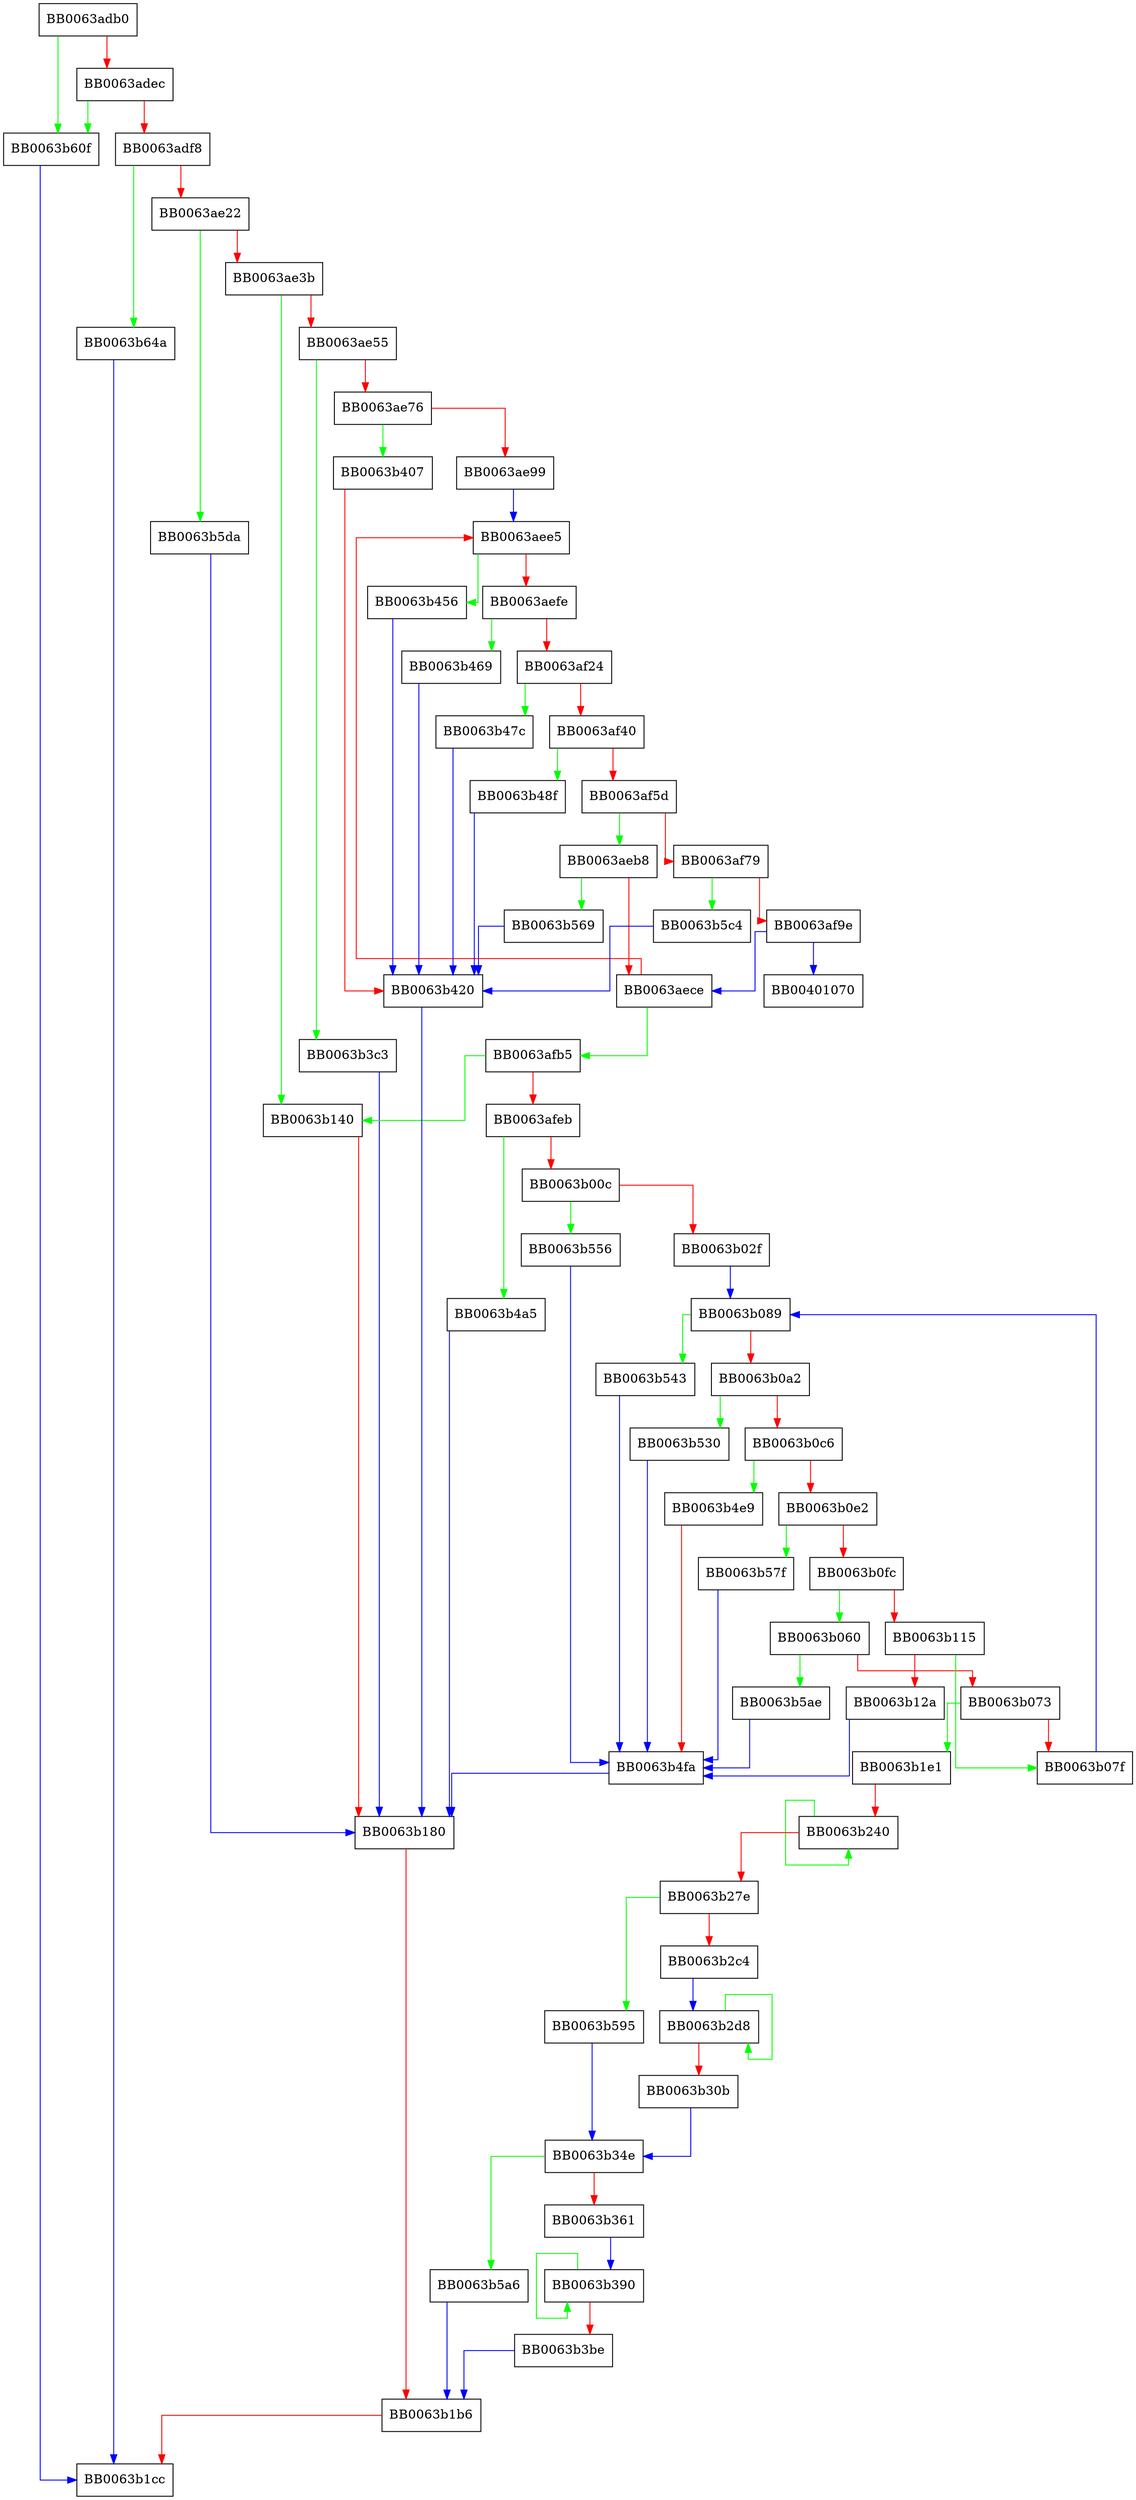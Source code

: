 digraph ossl_rsa_padding_check_PKCS1_type_2 {
  node [shape="box"];
  graph [splines=ortho];
  BB0063adb0 -> BB0063b60f [color="green"];
  BB0063adb0 -> BB0063adec [color="red"];
  BB0063adec -> BB0063b60f [color="green"];
  BB0063adec -> BB0063adf8 [color="red"];
  BB0063adf8 -> BB0063b64a [color="green"];
  BB0063adf8 -> BB0063ae22 [color="red"];
  BB0063ae22 -> BB0063b5da [color="green"];
  BB0063ae22 -> BB0063ae3b [color="red"];
  BB0063ae3b -> BB0063b140 [color="green"];
  BB0063ae3b -> BB0063ae55 [color="red"];
  BB0063ae55 -> BB0063b3c3 [color="green"];
  BB0063ae55 -> BB0063ae76 [color="red"];
  BB0063ae76 -> BB0063b407 [color="green"];
  BB0063ae76 -> BB0063ae99 [color="red"];
  BB0063ae99 -> BB0063aee5 [color="blue"];
  BB0063aeb8 -> BB0063b569 [color="green"];
  BB0063aeb8 -> BB0063aece [color="red"];
  BB0063aece -> BB0063afb5 [color="green"];
  BB0063aece -> BB0063aee5 [color="red"];
  BB0063aee5 -> BB0063b456 [color="green"];
  BB0063aee5 -> BB0063aefe [color="red"];
  BB0063aefe -> BB0063b469 [color="green"];
  BB0063aefe -> BB0063af24 [color="red"];
  BB0063af24 -> BB0063b47c [color="green"];
  BB0063af24 -> BB0063af40 [color="red"];
  BB0063af40 -> BB0063b48f [color="green"];
  BB0063af40 -> BB0063af5d [color="red"];
  BB0063af5d -> BB0063aeb8 [color="green"];
  BB0063af5d -> BB0063af79 [color="red"];
  BB0063af79 -> BB0063b5c4 [color="green"];
  BB0063af79 -> BB0063af9e [color="red"];
  BB0063af9e -> BB00401070 [color="blue"];
  BB0063af9e -> BB0063aece [color="blue"];
  BB0063afb5 -> BB0063b140 [color="green"];
  BB0063afb5 -> BB0063afeb [color="red"];
  BB0063afeb -> BB0063b4a5 [color="green"];
  BB0063afeb -> BB0063b00c [color="red"];
  BB0063b00c -> BB0063b556 [color="green"];
  BB0063b00c -> BB0063b02f [color="red"];
  BB0063b02f -> BB0063b089 [color="blue"];
  BB0063b060 -> BB0063b5ae [color="green"];
  BB0063b060 -> BB0063b073 [color="red"];
  BB0063b073 -> BB0063b1e1 [color="green"];
  BB0063b073 -> BB0063b07f [color="red"];
  BB0063b07f -> BB0063b089 [color="blue"];
  BB0063b089 -> BB0063b543 [color="green"];
  BB0063b089 -> BB0063b0a2 [color="red"];
  BB0063b0a2 -> BB0063b530 [color="green"];
  BB0063b0a2 -> BB0063b0c6 [color="red"];
  BB0063b0c6 -> BB0063b4e9 [color="green"];
  BB0063b0c6 -> BB0063b0e2 [color="red"];
  BB0063b0e2 -> BB0063b57f [color="green"];
  BB0063b0e2 -> BB0063b0fc [color="red"];
  BB0063b0fc -> BB0063b060 [color="green"];
  BB0063b0fc -> BB0063b115 [color="red"];
  BB0063b115 -> BB0063b07f [color="green"];
  BB0063b115 -> BB0063b12a [color="red"];
  BB0063b12a -> BB0063b4fa [color="blue"];
  BB0063b140 -> BB0063b180 [color="red"];
  BB0063b180 -> BB0063b1b6 [color="red"];
  BB0063b1b6 -> BB0063b1cc [color="red"];
  BB0063b1e1 -> BB0063b240 [color="red"];
  BB0063b240 -> BB0063b240 [color="green"];
  BB0063b240 -> BB0063b27e [color="red"];
  BB0063b27e -> BB0063b595 [color="green"];
  BB0063b27e -> BB0063b2c4 [color="red"];
  BB0063b2c4 -> BB0063b2d8 [color="blue"];
  BB0063b2d8 -> BB0063b2d8 [color="green"];
  BB0063b2d8 -> BB0063b30b [color="red"];
  BB0063b30b -> BB0063b34e [color="blue"];
  BB0063b34e -> BB0063b5a6 [color="green"];
  BB0063b34e -> BB0063b361 [color="red"];
  BB0063b361 -> BB0063b390 [color="blue"];
  BB0063b390 -> BB0063b390 [color="green"];
  BB0063b390 -> BB0063b3be [color="red"];
  BB0063b3be -> BB0063b1b6 [color="blue"];
  BB0063b3c3 -> BB0063b180 [color="blue"];
  BB0063b407 -> BB0063b420 [color="red"];
  BB0063b420 -> BB0063b180 [color="blue"];
  BB0063b456 -> BB0063b420 [color="blue"];
  BB0063b469 -> BB0063b420 [color="blue"];
  BB0063b47c -> BB0063b420 [color="blue"];
  BB0063b48f -> BB0063b420 [color="blue"];
  BB0063b4a5 -> BB0063b180 [color="blue"];
  BB0063b4e9 -> BB0063b4fa [color="red"];
  BB0063b4fa -> BB0063b180 [color="blue"];
  BB0063b530 -> BB0063b4fa [color="blue"];
  BB0063b543 -> BB0063b4fa [color="blue"];
  BB0063b556 -> BB0063b4fa [color="blue"];
  BB0063b569 -> BB0063b420 [color="blue"];
  BB0063b57f -> BB0063b4fa [color="blue"];
  BB0063b595 -> BB0063b34e [color="blue"];
  BB0063b5a6 -> BB0063b1b6 [color="blue"];
  BB0063b5ae -> BB0063b4fa [color="blue"];
  BB0063b5c4 -> BB0063b420 [color="blue"];
  BB0063b5da -> BB0063b180 [color="blue"];
  BB0063b60f -> BB0063b1cc [color="blue"];
  BB0063b64a -> BB0063b1cc [color="blue"];
}